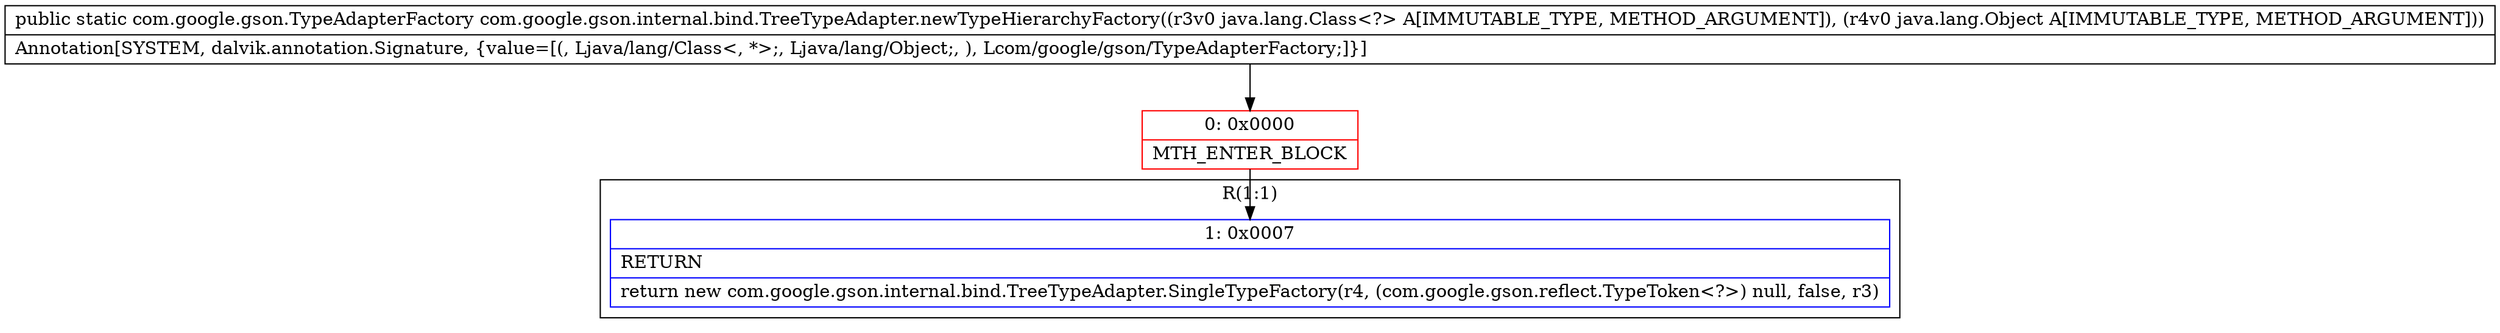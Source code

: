 digraph "CFG forcom.google.gson.internal.bind.TreeTypeAdapter.newTypeHierarchyFactory(Ljava\/lang\/Class;Ljava\/lang\/Object;)Lcom\/google\/gson\/TypeAdapterFactory;" {
subgraph cluster_Region_1685699978 {
label = "R(1:1)";
node [shape=record,color=blue];
Node_1 [shape=record,label="{1\:\ 0x0007|RETURN\l|return new com.google.gson.internal.bind.TreeTypeAdapter.SingleTypeFactory(r4, (com.google.gson.reflect.TypeToken\<?\>) null, false, r3)\l}"];
}
Node_0 [shape=record,color=red,label="{0\:\ 0x0000|MTH_ENTER_BLOCK\l}"];
MethodNode[shape=record,label="{public static com.google.gson.TypeAdapterFactory com.google.gson.internal.bind.TreeTypeAdapter.newTypeHierarchyFactory((r3v0 java.lang.Class\<?\> A[IMMUTABLE_TYPE, METHOD_ARGUMENT]), (r4v0 java.lang.Object A[IMMUTABLE_TYPE, METHOD_ARGUMENT]))  | Annotation[SYSTEM, dalvik.annotation.Signature, \{value=[(, Ljava\/lang\/Class\<, *\>;, Ljava\/lang\/Object;, ), Lcom\/google\/gson\/TypeAdapterFactory;]\}]\l}"];
MethodNode -> Node_0;
Node_0 -> Node_1;
}

